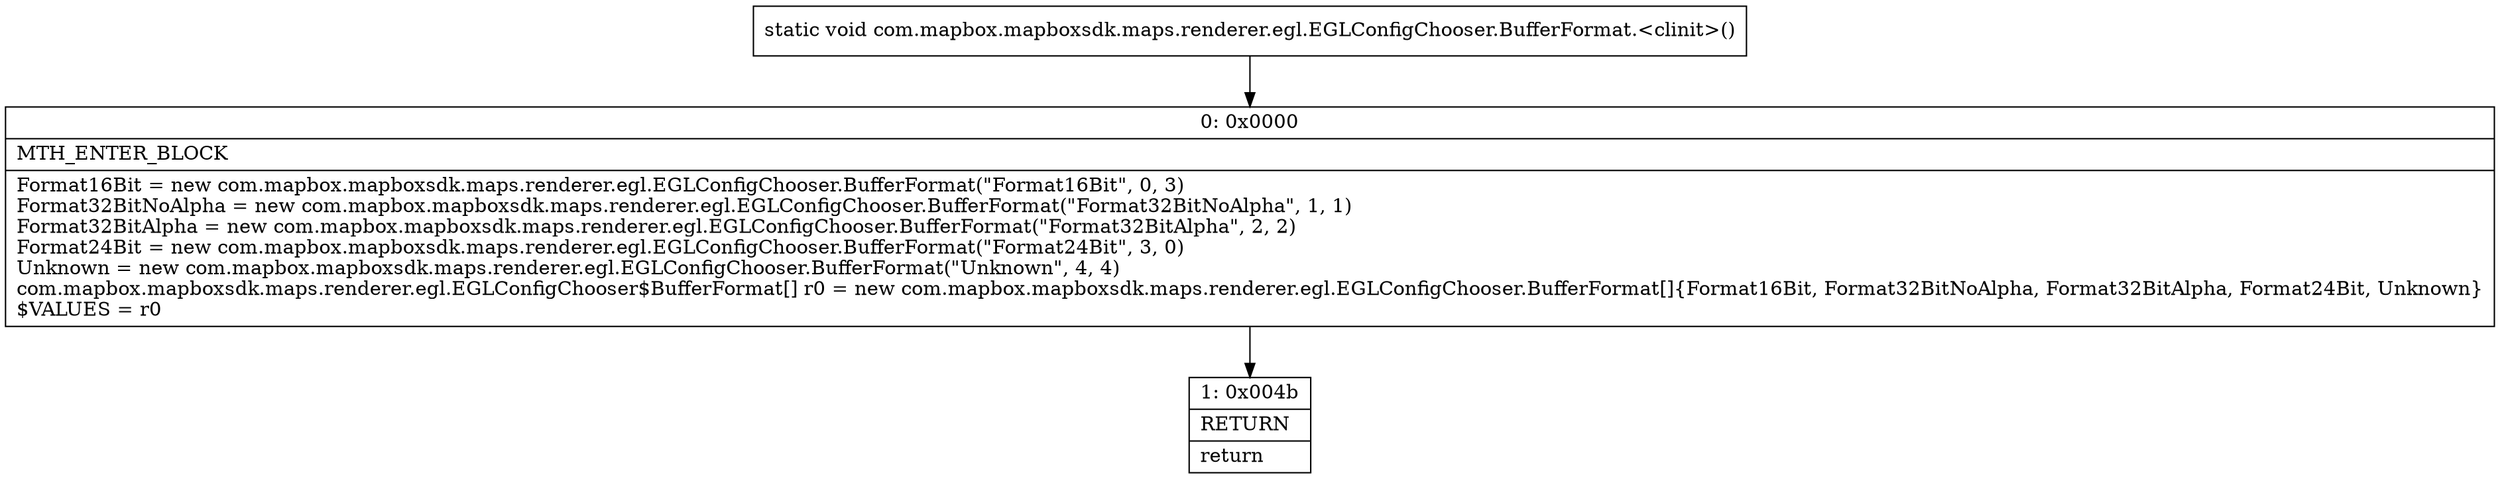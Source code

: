 digraph "CFG forcom.mapbox.mapboxsdk.maps.renderer.egl.EGLConfigChooser.BufferFormat.\<clinit\>()V" {
Node_0 [shape=record,label="{0\:\ 0x0000|MTH_ENTER_BLOCK\l|Format16Bit = new com.mapbox.mapboxsdk.maps.renderer.egl.EGLConfigChooser.BufferFormat(\"Format16Bit\", 0, 3)\lFormat32BitNoAlpha = new com.mapbox.mapboxsdk.maps.renderer.egl.EGLConfigChooser.BufferFormat(\"Format32BitNoAlpha\", 1, 1)\lFormat32BitAlpha = new com.mapbox.mapboxsdk.maps.renderer.egl.EGLConfigChooser.BufferFormat(\"Format32BitAlpha\", 2, 2)\lFormat24Bit = new com.mapbox.mapboxsdk.maps.renderer.egl.EGLConfigChooser.BufferFormat(\"Format24Bit\", 3, 0)\lUnknown = new com.mapbox.mapboxsdk.maps.renderer.egl.EGLConfigChooser.BufferFormat(\"Unknown\", 4, 4)\lcom.mapbox.mapboxsdk.maps.renderer.egl.EGLConfigChooser$BufferFormat[] r0 = new com.mapbox.mapboxsdk.maps.renderer.egl.EGLConfigChooser.BufferFormat[]\{Format16Bit, Format32BitNoAlpha, Format32BitAlpha, Format24Bit, Unknown\}\l$VALUES = r0\l}"];
Node_1 [shape=record,label="{1\:\ 0x004b|RETURN\l|return\l}"];
MethodNode[shape=record,label="{static void com.mapbox.mapboxsdk.maps.renderer.egl.EGLConfigChooser.BufferFormat.\<clinit\>() }"];
MethodNode -> Node_0;
Node_0 -> Node_1;
}

